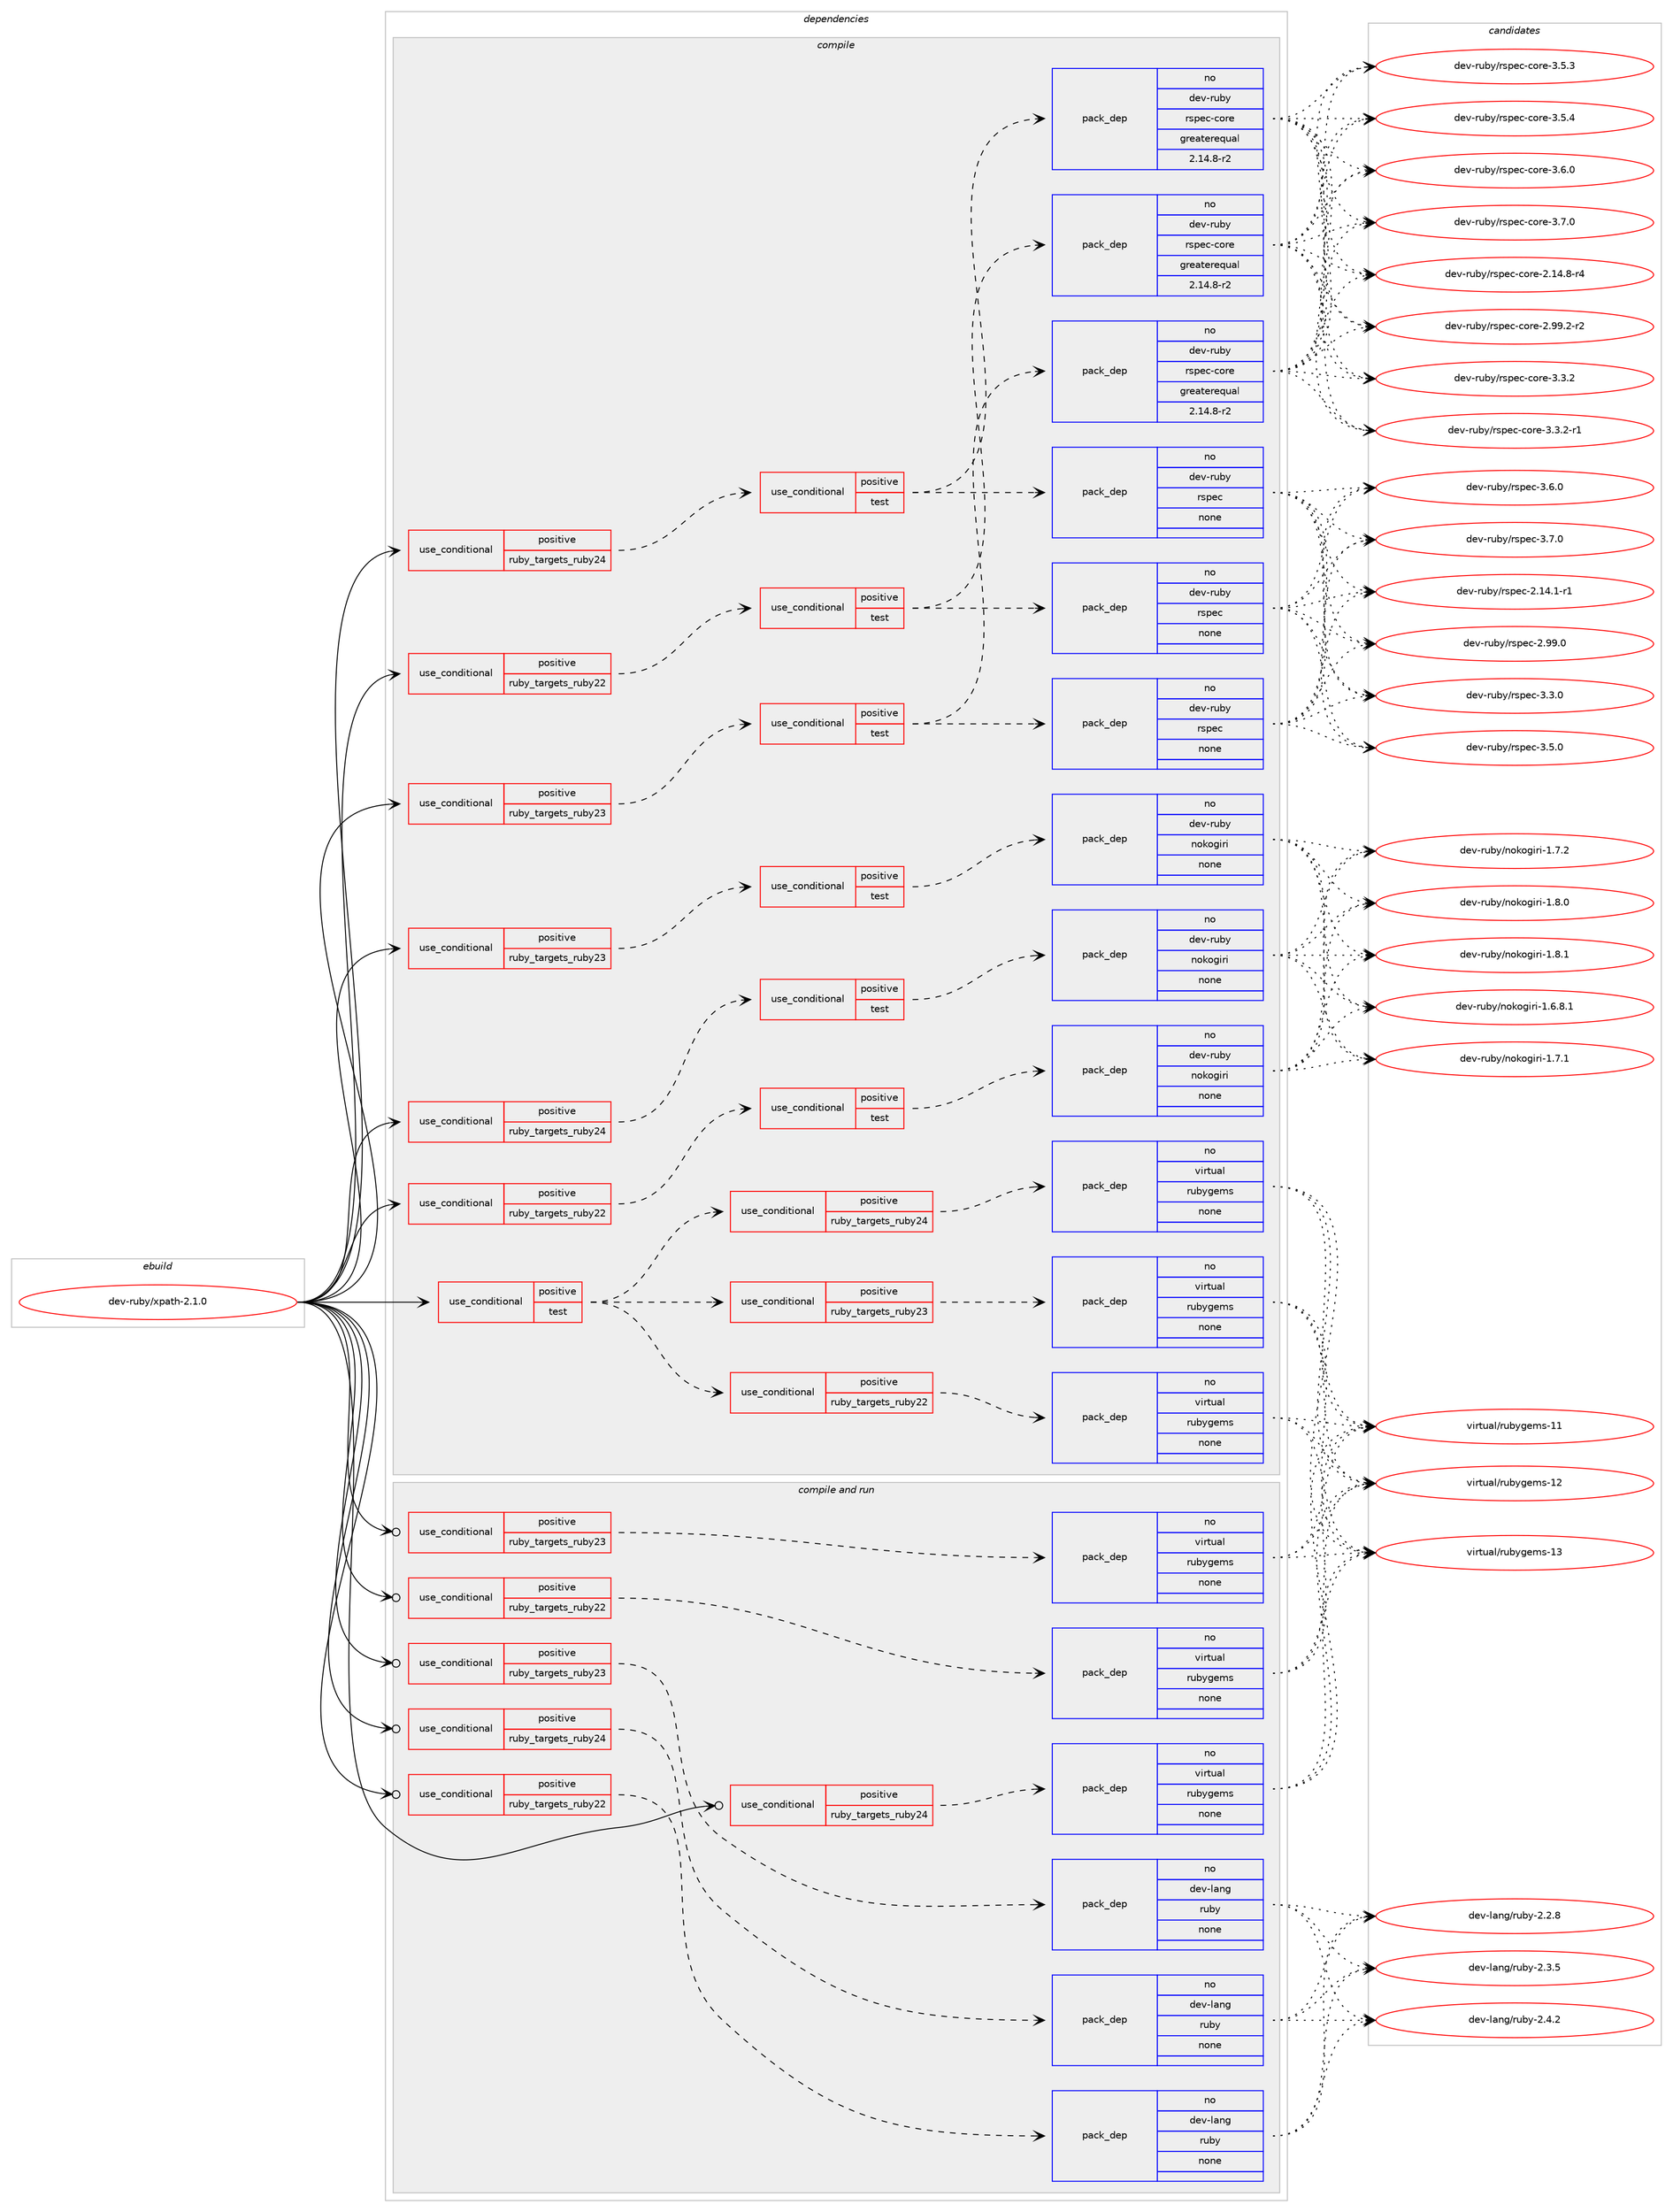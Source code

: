 digraph prolog {

# *************
# Graph options
# *************

newrank=true;
concentrate=true;
compound=true;
graph [rankdir=LR,fontname=Helvetica,fontsize=10,ranksep=1.5];#, ranksep=2.5, nodesep=0.2];
edge  [arrowhead=vee];
node  [fontname=Helvetica,fontsize=10];

# **********
# The ebuild
# **********

subgraph cluster_leftcol {
color=gray;
rank=same;
label=<<i>ebuild</i>>;
id [label="dev-ruby/xpath-2.1.0", color=red, width=4, href="../dev-ruby/xpath-2.1.0.svg"];
}

# ****************
# The dependencies
# ****************

subgraph cluster_midcol {
color=gray;
label=<<i>dependencies</i>>;
subgraph cluster_compile {
fillcolor="#eeeeee";
style=filled;
label=<<i>compile</i>>;
subgraph cond76811 {
dependency278324 [label=<<TABLE BORDER="0" CELLBORDER="1" CELLSPACING="0" CELLPADDING="4"><TR><TD ROWSPAN="3" CELLPADDING="10">use_conditional</TD></TR><TR><TD>positive</TD></TR><TR><TD>ruby_targets_ruby22</TD></TR></TABLE>>, shape=none, color=red];
subgraph cond76812 {
dependency278325 [label=<<TABLE BORDER="0" CELLBORDER="1" CELLSPACING="0" CELLPADDING="4"><TR><TD ROWSPAN="3" CELLPADDING="10">use_conditional</TD></TR><TR><TD>positive</TD></TR><TR><TD>test</TD></TR></TABLE>>, shape=none, color=red];
subgraph pack197397 {
dependency278326 [label=<<TABLE BORDER="0" CELLBORDER="1" CELLSPACING="0" CELLPADDING="4" WIDTH="220"><TR><TD ROWSPAN="6" CELLPADDING="30">pack_dep</TD></TR><TR><TD WIDTH="110">no</TD></TR><TR><TD>dev-ruby</TD></TR><TR><TD>nokogiri</TD></TR><TR><TD>none</TD></TR><TR><TD></TD></TR></TABLE>>, shape=none, color=blue];
}
dependency278325:e -> dependency278326:w [weight=20,style="dashed",arrowhead="vee"];
}
dependency278324:e -> dependency278325:w [weight=20,style="dashed",arrowhead="vee"];
}
id:e -> dependency278324:w [weight=20,style="solid",arrowhead="vee"];
subgraph cond76813 {
dependency278327 [label=<<TABLE BORDER="0" CELLBORDER="1" CELLSPACING="0" CELLPADDING="4"><TR><TD ROWSPAN="3" CELLPADDING="10">use_conditional</TD></TR><TR><TD>positive</TD></TR><TR><TD>ruby_targets_ruby22</TD></TR></TABLE>>, shape=none, color=red];
subgraph cond76814 {
dependency278328 [label=<<TABLE BORDER="0" CELLBORDER="1" CELLSPACING="0" CELLPADDING="4"><TR><TD ROWSPAN="3" CELLPADDING="10">use_conditional</TD></TR><TR><TD>positive</TD></TR><TR><TD>test</TD></TR></TABLE>>, shape=none, color=red];
subgraph pack197398 {
dependency278329 [label=<<TABLE BORDER="0" CELLBORDER="1" CELLSPACING="0" CELLPADDING="4" WIDTH="220"><TR><TD ROWSPAN="6" CELLPADDING="30">pack_dep</TD></TR><TR><TD WIDTH="110">no</TD></TR><TR><TD>dev-ruby</TD></TR><TR><TD>rspec</TD></TR><TR><TD>none</TD></TR><TR><TD></TD></TR></TABLE>>, shape=none, color=blue];
}
dependency278328:e -> dependency278329:w [weight=20,style="dashed",arrowhead="vee"];
subgraph pack197399 {
dependency278330 [label=<<TABLE BORDER="0" CELLBORDER="1" CELLSPACING="0" CELLPADDING="4" WIDTH="220"><TR><TD ROWSPAN="6" CELLPADDING="30">pack_dep</TD></TR><TR><TD WIDTH="110">no</TD></TR><TR><TD>dev-ruby</TD></TR><TR><TD>rspec-core</TD></TR><TR><TD>greaterequal</TD></TR><TR><TD>2.14.8-r2</TD></TR></TABLE>>, shape=none, color=blue];
}
dependency278328:e -> dependency278330:w [weight=20,style="dashed",arrowhead="vee"];
}
dependency278327:e -> dependency278328:w [weight=20,style="dashed",arrowhead="vee"];
}
id:e -> dependency278327:w [weight=20,style="solid",arrowhead="vee"];
subgraph cond76815 {
dependency278331 [label=<<TABLE BORDER="0" CELLBORDER="1" CELLSPACING="0" CELLPADDING="4"><TR><TD ROWSPAN="3" CELLPADDING="10">use_conditional</TD></TR><TR><TD>positive</TD></TR><TR><TD>ruby_targets_ruby23</TD></TR></TABLE>>, shape=none, color=red];
subgraph cond76816 {
dependency278332 [label=<<TABLE BORDER="0" CELLBORDER="1" CELLSPACING="0" CELLPADDING="4"><TR><TD ROWSPAN="3" CELLPADDING="10">use_conditional</TD></TR><TR><TD>positive</TD></TR><TR><TD>test</TD></TR></TABLE>>, shape=none, color=red];
subgraph pack197400 {
dependency278333 [label=<<TABLE BORDER="0" CELLBORDER="1" CELLSPACING="0" CELLPADDING="4" WIDTH="220"><TR><TD ROWSPAN="6" CELLPADDING="30">pack_dep</TD></TR><TR><TD WIDTH="110">no</TD></TR><TR><TD>dev-ruby</TD></TR><TR><TD>nokogiri</TD></TR><TR><TD>none</TD></TR><TR><TD></TD></TR></TABLE>>, shape=none, color=blue];
}
dependency278332:e -> dependency278333:w [weight=20,style="dashed",arrowhead="vee"];
}
dependency278331:e -> dependency278332:w [weight=20,style="dashed",arrowhead="vee"];
}
id:e -> dependency278331:w [weight=20,style="solid",arrowhead="vee"];
subgraph cond76817 {
dependency278334 [label=<<TABLE BORDER="0" CELLBORDER="1" CELLSPACING="0" CELLPADDING="4"><TR><TD ROWSPAN="3" CELLPADDING="10">use_conditional</TD></TR><TR><TD>positive</TD></TR><TR><TD>ruby_targets_ruby23</TD></TR></TABLE>>, shape=none, color=red];
subgraph cond76818 {
dependency278335 [label=<<TABLE BORDER="0" CELLBORDER="1" CELLSPACING="0" CELLPADDING="4"><TR><TD ROWSPAN="3" CELLPADDING="10">use_conditional</TD></TR><TR><TD>positive</TD></TR><TR><TD>test</TD></TR></TABLE>>, shape=none, color=red];
subgraph pack197401 {
dependency278336 [label=<<TABLE BORDER="0" CELLBORDER="1" CELLSPACING="0" CELLPADDING="4" WIDTH="220"><TR><TD ROWSPAN="6" CELLPADDING="30">pack_dep</TD></TR><TR><TD WIDTH="110">no</TD></TR><TR><TD>dev-ruby</TD></TR><TR><TD>rspec</TD></TR><TR><TD>none</TD></TR><TR><TD></TD></TR></TABLE>>, shape=none, color=blue];
}
dependency278335:e -> dependency278336:w [weight=20,style="dashed",arrowhead="vee"];
subgraph pack197402 {
dependency278337 [label=<<TABLE BORDER="0" CELLBORDER="1" CELLSPACING="0" CELLPADDING="4" WIDTH="220"><TR><TD ROWSPAN="6" CELLPADDING="30">pack_dep</TD></TR><TR><TD WIDTH="110">no</TD></TR><TR><TD>dev-ruby</TD></TR><TR><TD>rspec-core</TD></TR><TR><TD>greaterequal</TD></TR><TR><TD>2.14.8-r2</TD></TR></TABLE>>, shape=none, color=blue];
}
dependency278335:e -> dependency278337:w [weight=20,style="dashed",arrowhead="vee"];
}
dependency278334:e -> dependency278335:w [weight=20,style="dashed",arrowhead="vee"];
}
id:e -> dependency278334:w [weight=20,style="solid",arrowhead="vee"];
subgraph cond76819 {
dependency278338 [label=<<TABLE BORDER="0" CELLBORDER="1" CELLSPACING="0" CELLPADDING="4"><TR><TD ROWSPAN="3" CELLPADDING="10">use_conditional</TD></TR><TR><TD>positive</TD></TR><TR><TD>ruby_targets_ruby24</TD></TR></TABLE>>, shape=none, color=red];
subgraph cond76820 {
dependency278339 [label=<<TABLE BORDER="0" CELLBORDER="1" CELLSPACING="0" CELLPADDING="4"><TR><TD ROWSPAN="3" CELLPADDING="10">use_conditional</TD></TR><TR><TD>positive</TD></TR><TR><TD>test</TD></TR></TABLE>>, shape=none, color=red];
subgraph pack197403 {
dependency278340 [label=<<TABLE BORDER="0" CELLBORDER="1" CELLSPACING="0" CELLPADDING="4" WIDTH="220"><TR><TD ROWSPAN="6" CELLPADDING="30">pack_dep</TD></TR><TR><TD WIDTH="110">no</TD></TR><TR><TD>dev-ruby</TD></TR><TR><TD>nokogiri</TD></TR><TR><TD>none</TD></TR><TR><TD></TD></TR></TABLE>>, shape=none, color=blue];
}
dependency278339:e -> dependency278340:w [weight=20,style="dashed",arrowhead="vee"];
}
dependency278338:e -> dependency278339:w [weight=20,style="dashed",arrowhead="vee"];
}
id:e -> dependency278338:w [weight=20,style="solid",arrowhead="vee"];
subgraph cond76821 {
dependency278341 [label=<<TABLE BORDER="0" CELLBORDER="1" CELLSPACING="0" CELLPADDING="4"><TR><TD ROWSPAN="3" CELLPADDING="10">use_conditional</TD></TR><TR><TD>positive</TD></TR><TR><TD>ruby_targets_ruby24</TD></TR></TABLE>>, shape=none, color=red];
subgraph cond76822 {
dependency278342 [label=<<TABLE BORDER="0" CELLBORDER="1" CELLSPACING="0" CELLPADDING="4"><TR><TD ROWSPAN="3" CELLPADDING="10">use_conditional</TD></TR><TR><TD>positive</TD></TR><TR><TD>test</TD></TR></TABLE>>, shape=none, color=red];
subgraph pack197404 {
dependency278343 [label=<<TABLE BORDER="0" CELLBORDER="1" CELLSPACING="0" CELLPADDING="4" WIDTH="220"><TR><TD ROWSPAN="6" CELLPADDING="30">pack_dep</TD></TR><TR><TD WIDTH="110">no</TD></TR><TR><TD>dev-ruby</TD></TR><TR><TD>rspec</TD></TR><TR><TD>none</TD></TR><TR><TD></TD></TR></TABLE>>, shape=none, color=blue];
}
dependency278342:e -> dependency278343:w [weight=20,style="dashed",arrowhead="vee"];
subgraph pack197405 {
dependency278344 [label=<<TABLE BORDER="0" CELLBORDER="1" CELLSPACING="0" CELLPADDING="4" WIDTH="220"><TR><TD ROWSPAN="6" CELLPADDING="30">pack_dep</TD></TR><TR><TD WIDTH="110">no</TD></TR><TR><TD>dev-ruby</TD></TR><TR><TD>rspec-core</TD></TR><TR><TD>greaterequal</TD></TR><TR><TD>2.14.8-r2</TD></TR></TABLE>>, shape=none, color=blue];
}
dependency278342:e -> dependency278344:w [weight=20,style="dashed",arrowhead="vee"];
}
dependency278341:e -> dependency278342:w [weight=20,style="dashed",arrowhead="vee"];
}
id:e -> dependency278341:w [weight=20,style="solid",arrowhead="vee"];
subgraph cond76823 {
dependency278345 [label=<<TABLE BORDER="0" CELLBORDER="1" CELLSPACING="0" CELLPADDING="4"><TR><TD ROWSPAN="3" CELLPADDING="10">use_conditional</TD></TR><TR><TD>positive</TD></TR><TR><TD>test</TD></TR></TABLE>>, shape=none, color=red];
subgraph cond76824 {
dependency278346 [label=<<TABLE BORDER="0" CELLBORDER="1" CELLSPACING="0" CELLPADDING="4"><TR><TD ROWSPAN="3" CELLPADDING="10">use_conditional</TD></TR><TR><TD>positive</TD></TR><TR><TD>ruby_targets_ruby22</TD></TR></TABLE>>, shape=none, color=red];
subgraph pack197406 {
dependency278347 [label=<<TABLE BORDER="0" CELLBORDER="1" CELLSPACING="0" CELLPADDING="4" WIDTH="220"><TR><TD ROWSPAN="6" CELLPADDING="30">pack_dep</TD></TR><TR><TD WIDTH="110">no</TD></TR><TR><TD>virtual</TD></TR><TR><TD>rubygems</TD></TR><TR><TD>none</TD></TR><TR><TD></TD></TR></TABLE>>, shape=none, color=blue];
}
dependency278346:e -> dependency278347:w [weight=20,style="dashed",arrowhead="vee"];
}
dependency278345:e -> dependency278346:w [weight=20,style="dashed",arrowhead="vee"];
subgraph cond76825 {
dependency278348 [label=<<TABLE BORDER="0" CELLBORDER="1" CELLSPACING="0" CELLPADDING="4"><TR><TD ROWSPAN="3" CELLPADDING="10">use_conditional</TD></TR><TR><TD>positive</TD></TR><TR><TD>ruby_targets_ruby23</TD></TR></TABLE>>, shape=none, color=red];
subgraph pack197407 {
dependency278349 [label=<<TABLE BORDER="0" CELLBORDER="1" CELLSPACING="0" CELLPADDING="4" WIDTH="220"><TR><TD ROWSPAN="6" CELLPADDING="30">pack_dep</TD></TR><TR><TD WIDTH="110">no</TD></TR><TR><TD>virtual</TD></TR><TR><TD>rubygems</TD></TR><TR><TD>none</TD></TR><TR><TD></TD></TR></TABLE>>, shape=none, color=blue];
}
dependency278348:e -> dependency278349:w [weight=20,style="dashed",arrowhead="vee"];
}
dependency278345:e -> dependency278348:w [weight=20,style="dashed",arrowhead="vee"];
subgraph cond76826 {
dependency278350 [label=<<TABLE BORDER="0" CELLBORDER="1" CELLSPACING="0" CELLPADDING="4"><TR><TD ROWSPAN="3" CELLPADDING="10">use_conditional</TD></TR><TR><TD>positive</TD></TR><TR><TD>ruby_targets_ruby24</TD></TR></TABLE>>, shape=none, color=red];
subgraph pack197408 {
dependency278351 [label=<<TABLE BORDER="0" CELLBORDER="1" CELLSPACING="0" CELLPADDING="4" WIDTH="220"><TR><TD ROWSPAN="6" CELLPADDING="30">pack_dep</TD></TR><TR><TD WIDTH="110">no</TD></TR><TR><TD>virtual</TD></TR><TR><TD>rubygems</TD></TR><TR><TD>none</TD></TR><TR><TD></TD></TR></TABLE>>, shape=none, color=blue];
}
dependency278350:e -> dependency278351:w [weight=20,style="dashed",arrowhead="vee"];
}
dependency278345:e -> dependency278350:w [weight=20,style="dashed",arrowhead="vee"];
}
id:e -> dependency278345:w [weight=20,style="solid",arrowhead="vee"];
}
subgraph cluster_compileandrun {
fillcolor="#eeeeee";
style=filled;
label=<<i>compile and run</i>>;
subgraph cond76827 {
dependency278352 [label=<<TABLE BORDER="0" CELLBORDER="1" CELLSPACING="0" CELLPADDING="4"><TR><TD ROWSPAN="3" CELLPADDING="10">use_conditional</TD></TR><TR><TD>positive</TD></TR><TR><TD>ruby_targets_ruby22</TD></TR></TABLE>>, shape=none, color=red];
subgraph pack197409 {
dependency278353 [label=<<TABLE BORDER="0" CELLBORDER="1" CELLSPACING="0" CELLPADDING="4" WIDTH="220"><TR><TD ROWSPAN="6" CELLPADDING="30">pack_dep</TD></TR><TR><TD WIDTH="110">no</TD></TR><TR><TD>dev-lang</TD></TR><TR><TD>ruby</TD></TR><TR><TD>none</TD></TR><TR><TD></TD></TR></TABLE>>, shape=none, color=blue];
}
dependency278352:e -> dependency278353:w [weight=20,style="dashed",arrowhead="vee"];
}
id:e -> dependency278352:w [weight=20,style="solid",arrowhead="odotvee"];
subgraph cond76828 {
dependency278354 [label=<<TABLE BORDER="0" CELLBORDER="1" CELLSPACING="0" CELLPADDING="4"><TR><TD ROWSPAN="3" CELLPADDING="10">use_conditional</TD></TR><TR><TD>positive</TD></TR><TR><TD>ruby_targets_ruby22</TD></TR></TABLE>>, shape=none, color=red];
subgraph pack197410 {
dependency278355 [label=<<TABLE BORDER="0" CELLBORDER="1" CELLSPACING="0" CELLPADDING="4" WIDTH="220"><TR><TD ROWSPAN="6" CELLPADDING="30">pack_dep</TD></TR><TR><TD WIDTH="110">no</TD></TR><TR><TD>virtual</TD></TR><TR><TD>rubygems</TD></TR><TR><TD>none</TD></TR><TR><TD></TD></TR></TABLE>>, shape=none, color=blue];
}
dependency278354:e -> dependency278355:w [weight=20,style="dashed",arrowhead="vee"];
}
id:e -> dependency278354:w [weight=20,style="solid",arrowhead="odotvee"];
subgraph cond76829 {
dependency278356 [label=<<TABLE BORDER="0" CELLBORDER="1" CELLSPACING="0" CELLPADDING="4"><TR><TD ROWSPAN="3" CELLPADDING="10">use_conditional</TD></TR><TR><TD>positive</TD></TR><TR><TD>ruby_targets_ruby23</TD></TR></TABLE>>, shape=none, color=red];
subgraph pack197411 {
dependency278357 [label=<<TABLE BORDER="0" CELLBORDER="1" CELLSPACING="0" CELLPADDING="4" WIDTH="220"><TR><TD ROWSPAN="6" CELLPADDING="30">pack_dep</TD></TR><TR><TD WIDTH="110">no</TD></TR><TR><TD>dev-lang</TD></TR><TR><TD>ruby</TD></TR><TR><TD>none</TD></TR><TR><TD></TD></TR></TABLE>>, shape=none, color=blue];
}
dependency278356:e -> dependency278357:w [weight=20,style="dashed",arrowhead="vee"];
}
id:e -> dependency278356:w [weight=20,style="solid",arrowhead="odotvee"];
subgraph cond76830 {
dependency278358 [label=<<TABLE BORDER="0" CELLBORDER="1" CELLSPACING="0" CELLPADDING="4"><TR><TD ROWSPAN="3" CELLPADDING="10">use_conditional</TD></TR><TR><TD>positive</TD></TR><TR><TD>ruby_targets_ruby23</TD></TR></TABLE>>, shape=none, color=red];
subgraph pack197412 {
dependency278359 [label=<<TABLE BORDER="0" CELLBORDER="1" CELLSPACING="0" CELLPADDING="4" WIDTH="220"><TR><TD ROWSPAN="6" CELLPADDING="30">pack_dep</TD></TR><TR><TD WIDTH="110">no</TD></TR><TR><TD>virtual</TD></TR><TR><TD>rubygems</TD></TR><TR><TD>none</TD></TR><TR><TD></TD></TR></TABLE>>, shape=none, color=blue];
}
dependency278358:e -> dependency278359:w [weight=20,style="dashed",arrowhead="vee"];
}
id:e -> dependency278358:w [weight=20,style="solid",arrowhead="odotvee"];
subgraph cond76831 {
dependency278360 [label=<<TABLE BORDER="0" CELLBORDER="1" CELLSPACING="0" CELLPADDING="4"><TR><TD ROWSPAN="3" CELLPADDING="10">use_conditional</TD></TR><TR><TD>positive</TD></TR><TR><TD>ruby_targets_ruby24</TD></TR></TABLE>>, shape=none, color=red];
subgraph pack197413 {
dependency278361 [label=<<TABLE BORDER="0" CELLBORDER="1" CELLSPACING="0" CELLPADDING="4" WIDTH="220"><TR><TD ROWSPAN="6" CELLPADDING="30">pack_dep</TD></TR><TR><TD WIDTH="110">no</TD></TR><TR><TD>dev-lang</TD></TR><TR><TD>ruby</TD></TR><TR><TD>none</TD></TR><TR><TD></TD></TR></TABLE>>, shape=none, color=blue];
}
dependency278360:e -> dependency278361:w [weight=20,style="dashed",arrowhead="vee"];
}
id:e -> dependency278360:w [weight=20,style="solid",arrowhead="odotvee"];
subgraph cond76832 {
dependency278362 [label=<<TABLE BORDER="0" CELLBORDER="1" CELLSPACING="0" CELLPADDING="4"><TR><TD ROWSPAN="3" CELLPADDING="10">use_conditional</TD></TR><TR><TD>positive</TD></TR><TR><TD>ruby_targets_ruby24</TD></TR></TABLE>>, shape=none, color=red];
subgraph pack197414 {
dependency278363 [label=<<TABLE BORDER="0" CELLBORDER="1" CELLSPACING="0" CELLPADDING="4" WIDTH="220"><TR><TD ROWSPAN="6" CELLPADDING="30">pack_dep</TD></TR><TR><TD WIDTH="110">no</TD></TR><TR><TD>virtual</TD></TR><TR><TD>rubygems</TD></TR><TR><TD>none</TD></TR><TR><TD></TD></TR></TABLE>>, shape=none, color=blue];
}
dependency278362:e -> dependency278363:w [weight=20,style="dashed",arrowhead="vee"];
}
id:e -> dependency278362:w [weight=20,style="solid",arrowhead="odotvee"];
}
subgraph cluster_run {
fillcolor="#eeeeee";
style=filled;
label=<<i>run</i>>;
}
}

# **************
# The candidates
# **************

subgraph cluster_choices {
rank=same;
color=gray;
label=<<i>candidates</i>>;

subgraph choice197397 {
color=black;
nodesep=1;
choice1001011184511411798121471101111071111031051141054549465446564649 [label="dev-ruby/nokogiri-1.6.8.1", color=red, width=4,href="../dev-ruby/nokogiri-1.6.8.1.svg"];
choice100101118451141179812147110111107111103105114105454946554649 [label="dev-ruby/nokogiri-1.7.1", color=red, width=4,href="../dev-ruby/nokogiri-1.7.1.svg"];
choice100101118451141179812147110111107111103105114105454946554650 [label="dev-ruby/nokogiri-1.7.2", color=red, width=4,href="../dev-ruby/nokogiri-1.7.2.svg"];
choice100101118451141179812147110111107111103105114105454946564648 [label="dev-ruby/nokogiri-1.8.0", color=red, width=4,href="../dev-ruby/nokogiri-1.8.0.svg"];
choice100101118451141179812147110111107111103105114105454946564649 [label="dev-ruby/nokogiri-1.8.1", color=red, width=4,href="../dev-ruby/nokogiri-1.8.1.svg"];
dependency278326:e -> choice1001011184511411798121471101111071111031051141054549465446564649:w [style=dotted,weight="100"];
dependency278326:e -> choice100101118451141179812147110111107111103105114105454946554649:w [style=dotted,weight="100"];
dependency278326:e -> choice100101118451141179812147110111107111103105114105454946554650:w [style=dotted,weight="100"];
dependency278326:e -> choice100101118451141179812147110111107111103105114105454946564648:w [style=dotted,weight="100"];
dependency278326:e -> choice100101118451141179812147110111107111103105114105454946564649:w [style=dotted,weight="100"];
}
subgraph choice197398 {
color=black;
nodesep=1;
choice10010111845114117981214711411511210199455046495246494511449 [label="dev-ruby/rspec-2.14.1-r1", color=red, width=4,href="../dev-ruby/rspec-2.14.1-r1.svg"];
choice1001011184511411798121471141151121019945504657574648 [label="dev-ruby/rspec-2.99.0", color=red, width=4,href="../dev-ruby/rspec-2.99.0.svg"];
choice10010111845114117981214711411511210199455146514648 [label="dev-ruby/rspec-3.3.0", color=red, width=4,href="../dev-ruby/rspec-3.3.0.svg"];
choice10010111845114117981214711411511210199455146534648 [label="dev-ruby/rspec-3.5.0", color=red, width=4,href="../dev-ruby/rspec-3.5.0.svg"];
choice10010111845114117981214711411511210199455146544648 [label="dev-ruby/rspec-3.6.0", color=red, width=4,href="../dev-ruby/rspec-3.6.0.svg"];
choice10010111845114117981214711411511210199455146554648 [label="dev-ruby/rspec-3.7.0", color=red, width=4,href="../dev-ruby/rspec-3.7.0.svg"];
dependency278329:e -> choice10010111845114117981214711411511210199455046495246494511449:w [style=dotted,weight="100"];
dependency278329:e -> choice1001011184511411798121471141151121019945504657574648:w [style=dotted,weight="100"];
dependency278329:e -> choice10010111845114117981214711411511210199455146514648:w [style=dotted,weight="100"];
dependency278329:e -> choice10010111845114117981214711411511210199455146534648:w [style=dotted,weight="100"];
dependency278329:e -> choice10010111845114117981214711411511210199455146544648:w [style=dotted,weight="100"];
dependency278329:e -> choice10010111845114117981214711411511210199455146554648:w [style=dotted,weight="100"];
}
subgraph choice197399 {
color=black;
nodesep=1;
choice100101118451141179812147114115112101994599111114101455046495246564511452 [label="dev-ruby/rspec-core-2.14.8-r4", color=red, width=4,href="../dev-ruby/rspec-core-2.14.8-r4.svg"];
choice100101118451141179812147114115112101994599111114101455046575746504511450 [label="dev-ruby/rspec-core-2.99.2-r2", color=red, width=4,href="../dev-ruby/rspec-core-2.99.2-r2.svg"];
choice100101118451141179812147114115112101994599111114101455146514650 [label="dev-ruby/rspec-core-3.3.2", color=red, width=4,href="../dev-ruby/rspec-core-3.3.2.svg"];
choice1001011184511411798121471141151121019945991111141014551465146504511449 [label="dev-ruby/rspec-core-3.3.2-r1", color=red, width=4,href="../dev-ruby/rspec-core-3.3.2-r1.svg"];
choice100101118451141179812147114115112101994599111114101455146534651 [label="dev-ruby/rspec-core-3.5.3", color=red, width=4,href="../dev-ruby/rspec-core-3.5.3.svg"];
choice100101118451141179812147114115112101994599111114101455146534652 [label="dev-ruby/rspec-core-3.5.4", color=red, width=4,href="../dev-ruby/rspec-core-3.5.4.svg"];
choice100101118451141179812147114115112101994599111114101455146544648 [label="dev-ruby/rspec-core-3.6.0", color=red, width=4,href="../dev-ruby/rspec-core-3.6.0.svg"];
choice100101118451141179812147114115112101994599111114101455146554648 [label="dev-ruby/rspec-core-3.7.0", color=red, width=4,href="../dev-ruby/rspec-core-3.7.0.svg"];
dependency278330:e -> choice100101118451141179812147114115112101994599111114101455046495246564511452:w [style=dotted,weight="100"];
dependency278330:e -> choice100101118451141179812147114115112101994599111114101455046575746504511450:w [style=dotted,weight="100"];
dependency278330:e -> choice100101118451141179812147114115112101994599111114101455146514650:w [style=dotted,weight="100"];
dependency278330:e -> choice1001011184511411798121471141151121019945991111141014551465146504511449:w [style=dotted,weight="100"];
dependency278330:e -> choice100101118451141179812147114115112101994599111114101455146534651:w [style=dotted,weight="100"];
dependency278330:e -> choice100101118451141179812147114115112101994599111114101455146534652:w [style=dotted,weight="100"];
dependency278330:e -> choice100101118451141179812147114115112101994599111114101455146544648:w [style=dotted,weight="100"];
dependency278330:e -> choice100101118451141179812147114115112101994599111114101455146554648:w [style=dotted,weight="100"];
}
subgraph choice197400 {
color=black;
nodesep=1;
choice1001011184511411798121471101111071111031051141054549465446564649 [label="dev-ruby/nokogiri-1.6.8.1", color=red, width=4,href="../dev-ruby/nokogiri-1.6.8.1.svg"];
choice100101118451141179812147110111107111103105114105454946554649 [label="dev-ruby/nokogiri-1.7.1", color=red, width=4,href="../dev-ruby/nokogiri-1.7.1.svg"];
choice100101118451141179812147110111107111103105114105454946554650 [label="dev-ruby/nokogiri-1.7.2", color=red, width=4,href="../dev-ruby/nokogiri-1.7.2.svg"];
choice100101118451141179812147110111107111103105114105454946564648 [label="dev-ruby/nokogiri-1.8.0", color=red, width=4,href="../dev-ruby/nokogiri-1.8.0.svg"];
choice100101118451141179812147110111107111103105114105454946564649 [label="dev-ruby/nokogiri-1.8.1", color=red, width=4,href="../dev-ruby/nokogiri-1.8.1.svg"];
dependency278333:e -> choice1001011184511411798121471101111071111031051141054549465446564649:w [style=dotted,weight="100"];
dependency278333:e -> choice100101118451141179812147110111107111103105114105454946554649:w [style=dotted,weight="100"];
dependency278333:e -> choice100101118451141179812147110111107111103105114105454946554650:w [style=dotted,weight="100"];
dependency278333:e -> choice100101118451141179812147110111107111103105114105454946564648:w [style=dotted,weight="100"];
dependency278333:e -> choice100101118451141179812147110111107111103105114105454946564649:w [style=dotted,weight="100"];
}
subgraph choice197401 {
color=black;
nodesep=1;
choice10010111845114117981214711411511210199455046495246494511449 [label="dev-ruby/rspec-2.14.1-r1", color=red, width=4,href="../dev-ruby/rspec-2.14.1-r1.svg"];
choice1001011184511411798121471141151121019945504657574648 [label="dev-ruby/rspec-2.99.0", color=red, width=4,href="../dev-ruby/rspec-2.99.0.svg"];
choice10010111845114117981214711411511210199455146514648 [label="dev-ruby/rspec-3.3.0", color=red, width=4,href="../dev-ruby/rspec-3.3.0.svg"];
choice10010111845114117981214711411511210199455146534648 [label="dev-ruby/rspec-3.5.0", color=red, width=4,href="../dev-ruby/rspec-3.5.0.svg"];
choice10010111845114117981214711411511210199455146544648 [label="dev-ruby/rspec-3.6.0", color=red, width=4,href="../dev-ruby/rspec-3.6.0.svg"];
choice10010111845114117981214711411511210199455146554648 [label="dev-ruby/rspec-3.7.0", color=red, width=4,href="../dev-ruby/rspec-3.7.0.svg"];
dependency278336:e -> choice10010111845114117981214711411511210199455046495246494511449:w [style=dotted,weight="100"];
dependency278336:e -> choice1001011184511411798121471141151121019945504657574648:w [style=dotted,weight="100"];
dependency278336:e -> choice10010111845114117981214711411511210199455146514648:w [style=dotted,weight="100"];
dependency278336:e -> choice10010111845114117981214711411511210199455146534648:w [style=dotted,weight="100"];
dependency278336:e -> choice10010111845114117981214711411511210199455146544648:w [style=dotted,weight="100"];
dependency278336:e -> choice10010111845114117981214711411511210199455146554648:w [style=dotted,weight="100"];
}
subgraph choice197402 {
color=black;
nodesep=1;
choice100101118451141179812147114115112101994599111114101455046495246564511452 [label="dev-ruby/rspec-core-2.14.8-r4", color=red, width=4,href="../dev-ruby/rspec-core-2.14.8-r4.svg"];
choice100101118451141179812147114115112101994599111114101455046575746504511450 [label="dev-ruby/rspec-core-2.99.2-r2", color=red, width=4,href="../dev-ruby/rspec-core-2.99.2-r2.svg"];
choice100101118451141179812147114115112101994599111114101455146514650 [label="dev-ruby/rspec-core-3.3.2", color=red, width=4,href="../dev-ruby/rspec-core-3.3.2.svg"];
choice1001011184511411798121471141151121019945991111141014551465146504511449 [label="dev-ruby/rspec-core-3.3.2-r1", color=red, width=4,href="../dev-ruby/rspec-core-3.3.2-r1.svg"];
choice100101118451141179812147114115112101994599111114101455146534651 [label="dev-ruby/rspec-core-3.5.3", color=red, width=4,href="../dev-ruby/rspec-core-3.5.3.svg"];
choice100101118451141179812147114115112101994599111114101455146534652 [label="dev-ruby/rspec-core-3.5.4", color=red, width=4,href="../dev-ruby/rspec-core-3.5.4.svg"];
choice100101118451141179812147114115112101994599111114101455146544648 [label="dev-ruby/rspec-core-3.6.0", color=red, width=4,href="../dev-ruby/rspec-core-3.6.0.svg"];
choice100101118451141179812147114115112101994599111114101455146554648 [label="dev-ruby/rspec-core-3.7.0", color=red, width=4,href="../dev-ruby/rspec-core-3.7.0.svg"];
dependency278337:e -> choice100101118451141179812147114115112101994599111114101455046495246564511452:w [style=dotted,weight="100"];
dependency278337:e -> choice100101118451141179812147114115112101994599111114101455046575746504511450:w [style=dotted,weight="100"];
dependency278337:e -> choice100101118451141179812147114115112101994599111114101455146514650:w [style=dotted,weight="100"];
dependency278337:e -> choice1001011184511411798121471141151121019945991111141014551465146504511449:w [style=dotted,weight="100"];
dependency278337:e -> choice100101118451141179812147114115112101994599111114101455146534651:w [style=dotted,weight="100"];
dependency278337:e -> choice100101118451141179812147114115112101994599111114101455146534652:w [style=dotted,weight="100"];
dependency278337:e -> choice100101118451141179812147114115112101994599111114101455146544648:w [style=dotted,weight="100"];
dependency278337:e -> choice100101118451141179812147114115112101994599111114101455146554648:w [style=dotted,weight="100"];
}
subgraph choice197403 {
color=black;
nodesep=1;
choice1001011184511411798121471101111071111031051141054549465446564649 [label="dev-ruby/nokogiri-1.6.8.1", color=red, width=4,href="../dev-ruby/nokogiri-1.6.8.1.svg"];
choice100101118451141179812147110111107111103105114105454946554649 [label="dev-ruby/nokogiri-1.7.1", color=red, width=4,href="../dev-ruby/nokogiri-1.7.1.svg"];
choice100101118451141179812147110111107111103105114105454946554650 [label="dev-ruby/nokogiri-1.7.2", color=red, width=4,href="../dev-ruby/nokogiri-1.7.2.svg"];
choice100101118451141179812147110111107111103105114105454946564648 [label="dev-ruby/nokogiri-1.8.0", color=red, width=4,href="../dev-ruby/nokogiri-1.8.0.svg"];
choice100101118451141179812147110111107111103105114105454946564649 [label="dev-ruby/nokogiri-1.8.1", color=red, width=4,href="../dev-ruby/nokogiri-1.8.1.svg"];
dependency278340:e -> choice1001011184511411798121471101111071111031051141054549465446564649:w [style=dotted,weight="100"];
dependency278340:e -> choice100101118451141179812147110111107111103105114105454946554649:w [style=dotted,weight="100"];
dependency278340:e -> choice100101118451141179812147110111107111103105114105454946554650:w [style=dotted,weight="100"];
dependency278340:e -> choice100101118451141179812147110111107111103105114105454946564648:w [style=dotted,weight="100"];
dependency278340:e -> choice100101118451141179812147110111107111103105114105454946564649:w [style=dotted,weight="100"];
}
subgraph choice197404 {
color=black;
nodesep=1;
choice10010111845114117981214711411511210199455046495246494511449 [label="dev-ruby/rspec-2.14.1-r1", color=red, width=4,href="../dev-ruby/rspec-2.14.1-r1.svg"];
choice1001011184511411798121471141151121019945504657574648 [label="dev-ruby/rspec-2.99.0", color=red, width=4,href="../dev-ruby/rspec-2.99.0.svg"];
choice10010111845114117981214711411511210199455146514648 [label="dev-ruby/rspec-3.3.0", color=red, width=4,href="../dev-ruby/rspec-3.3.0.svg"];
choice10010111845114117981214711411511210199455146534648 [label="dev-ruby/rspec-3.5.0", color=red, width=4,href="../dev-ruby/rspec-3.5.0.svg"];
choice10010111845114117981214711411511210199455146544648 [label="dev-ruby/rspec-3.6.0", color=red, width=4,href="../dev-ruby/rspec-3.6.0.svg"];
choice10010111845114117981214711411511210199455146554648 [label="dev-ruby/rspec-3.7.0", color=red, width=4,href="../dev-ruby/rspec-3.7.0.svg"];
dependency278343:e -> choice10010111845114117981214711411511210199455046495246494511449:w [style=dotted,weight="100"];
dependency278343:e -> choice1001011184511411798121471141151121019945504657574648:w [style=dotted,weight="100"];
dependency278343:e -> choice10010111845114117981214711411511210199455146514648:w [style=dotted,weight="100"];
dependency278343:e -> choice10010111845114117981214711411511210199455146534648:w [style=dotted,weight="100"];
dependency278343:e -> choice10010111845114117981214711411511210199455146544648:w [style=dotted,weight="100"];
dependency278343:e -> choice10010111845114117981214711411511210199455146554648:w [style=dotted,weight="100"];
}
subgraph choice197405 {
color=black;
nodesep=1;
choice100101118451141179812147114115112101994599111114101455046495246564511452 [label="dev-ruby/rspec-core-2.14.8-r4", color=red, width=4,href="../dev-ruby/rspec-core-2.14.8-r4.svg"];
choice100101118451141179812147114115112101994599111114101455046575746504511450 [label="dev-ruby/rspec-core-2.99.2-r2", color=red, width=4,href="../dev-ruby/rspec-core-2.99.2-r2.svg"];
choice100101118451141179812147114115112101994599111114101455146514650 [label="dev-ruby/rspec-core-3.3.2", color=red, width=4,href="../dev-ruby/rspec-core-3.3.2.svg"];
choice1001011184511411798121471141151121019945991111141014551465146504511449 [label="dev-ruby/rspec-core-3.3.2-r1", color=red, width=4,href="../dev-ruby/rspec-core-3.3.2-r1.svg"];
choice100101118451141179812147114115112101994599111114101455146534651 [label="dev-ruby/rspec-core-3.5.3", color=red, width=4,href="../dev-ruby/rspec-core-3.5.3.svg"];
choice100101118451141179812147114115112101994599111114101455146534652 [label="dev-ruby/rspec-core-3.5.4", color=red, width=4,href="../dev-ruby/rspec-core-3.5.4.svg"];
choice100101118451141179812147114115112101994599111114101455146544648 [label="dev-ruby/rspec-core-3.6.0", color=red, width=4,href="../dev-ruby/rspec-core-3.6.0.svg"];
choice100101118451141179812147114115112101994599111114101455146554648 [label="dev-ruby/rspec-core-3.7.0", color=red, width=4,href="../dev-ruby/rspec-core-3.7.0.svg"];
dependency278344:e -> choice100101118451141179812147114115112101994599111114101455046495246564511452:w [style=dotted,weight="100"];
dependency278344:e -> choice100101118451141179812147114115112101994599111114101455046575746504511450:w [style=dotted,weight="100"];
dependency278344:e -> choice100101118451141179812147114115112101994599111114101455146514650:w [style=dotted,weight="100"];
dependency278344:e -> choice1001011184511411798121471141151121019945991111141014551465146504511449:w [style=dotted,weight="100"];
dependency278344:e -> choice100101118451141179812147114115112101994599111114101455146534651:w [style=dotted,weight="100"];
dependency278344:e -> choice100101118451141179812147114115112101994599111114101455146534652:w [style=dotted,weight="100"];
dependency278344:e -> choice100101118451141179812147114115112101994599111114101455146544648:w [style=dotted,weight="100"];
dependency278344:e -> choice100101118451141179812147114115112101994599111114101455146554648:w [style=dotted,weight="100"];
}
subgraph choice197406 {
color=black;
nodesep=1;
choice118105114116117971084711411798121103101109115454949 [label="virtual/rubygems-11", color=red, width=4,href="../virtual/rubygems-11.svg"];
choice118105114116117971084711411798121103101109115454950 [label="virtual/rubygems-12", color=red, width=4,href="../virtual/rubygems-12.svg"];
choice118105114116117971084711411798121103101109115454951 [label="virtual/rubygems-13", color=red, width=4,href="../virtual/rubygems-13.svg"];
dependency278347:e -> choice118105114116117971084711411798121103101109115454949:w [style=dotted,weight="100"];
dependency278347:e -> choice118105114116117971084711411798121103101109115454950:w [style=dotted,weight="100"];
dependency278347:e -> choice118105114116117971084711411798121103101109115454951:w [style=dotted,weight="100"];
}
subgraph choice197407 {
color=black;
nodesep=1;
choice118105114116117971084711411798121103101109115454949 [label="virtual/rubygems-11", color=red, width=4,href="../virtual/rubygems-11.svg"];
choice118105114116117971084711411798121103101109115454950 [label="virtual/rubygems-12", color=red, width=4,href="../virtual/rubygems-12.svg"];
choice118105114116117971084711411798121103101109115454951 [label="virtual/rubygems-13", color=red, width=4,href="../virtual/rubygems-13.svg"];
dependency278349:e -> choice118105114116117971084711411798121103101109115454949:w [style=dotted,weight="100"];
dependency278349:e -> choice118105114116117971084711411798121103101109115454950:w [style=dotted,weight="100"];
dependency278349:e -> choice118105114116117971084711411798121103101109115454951:w [style=dotted,weight="100"];
}
subgraph choice197408 {
color=black;
nodesep=1;
choice118105114116117971084711411798121103101109115454949 [label="virtual/rubygems-11", color=red, width=4,href="../virtual/rubygems-11.svg"];
choice118105114116117971084711411798121103101109115454950 [label="virtual/rubygems-12", color=red, width=4,href="../virtual/rubygems-12.svg"];
choice118105114116117971084711411798121103101109115454951 [label="virtual/rubygems-13", color=red, width=4,href="../virtual/rubygems-13.svg"];
dependency278351:e -> choice118105114116117971084711411798121103101109115454949:w [style=dotted,weight="100"];
dependency278351:e -> choice118105114116117971084711411798121103101109115454950:w [style=dotted,weight="100"];
dependency278351:e -> choice118105114116117971084711411798121103101109115454951:w [style=dotted,weight="100"];
}
subgraph choice197409 {
color=black;
nodesep=1;
choice10010111845108971101034711411798121455046504656 [label="dev-lang/ruby-2.2.8", color=red, width=4,href="../dev-lang/ruby-2.2.8.svg"];
choice10010111845108971101034711411798121455046514653 [label="dev-lang/ruby-2.3.5", color=red, width=4,href="../dev-lang/ruby-2.3.5.svg"];
choice10010111845108971101034711411798121455046524650 [label="dev-lang/ruby-2.4.2", color=red, width=4,href="../dev-lang/ruby-2.4.2.svg"];
dependency278353:e -> choice10010111845108971101034711411798121455046504656:w [style=dotted,weight="100"];
dependency278353:e -> choice10010111845108971101034711411798121455046514653:w [style=dotted,weight="100"];
dependency278353:e -> choice10010111845108971101034711411798121455046524650:w [style=dotted,weight="100"];
}
subgraph choice197410 {
color=black;
nodesep=1;
choice118105114116117971084711411798121103101109115454949 [label="virtual/rubygems-11", color=red, width=4,href="../virtual/rubygems-11.svg"];
choice118105114116117971084711411798121103101109115454950 [label="virtual/rubygems-12", color=red, width=4,href="../virtual/rubygems-12.svg"];
choice118105114116117971084711411798121103101109115454951 [label="virtual/rubygems-13", color=red, width=4,href="../virtual/rubygems-13.svg"];
dependency278355:e -> choice118105114116117971084711411798121103101109115454949:w [style=dotted,weight="100"];
dependency278355:e -> choice118105114116117971084711411798121103101109115454950:w [style=dotted,weight="100"];
dependency278355:e -> choice118105114116117971084711411798121103101109115454951:w [style=dotted,weight="100"];
}
subgraph choice197411 {
color=black;
nodesep=1;
choice10010111845108971101034711411798121455046504656 [label="dev-lang/ruby-2.2.8", color=red, width=4,href="../dev-lang/ruby-2.2.8.svg"];
choice10010111845108971101034711411798121455046514653 [label="dev-lang/ruby-2.3.5", color=red, width=4,href="../dev-lang/ruby-2.3.5.svg"];
choice10010111845108971101034711411798121455046524650 [label="dev-lang/ruby-2.4.2", color=red, width=4,href="../dev-lang/ruby-2.4.2.svg"];
dependency278357:e -> choice10010111845108971101034711411798121455046504656:w [style=dotted,weight="100"];
dependency278357:e -> choice10010111845108971101034711411798121455046514653:w [style=dotted,weight="100"];
dependency278357:e -> choice10010111845108971101034711411798121455046524650:w [style=dotted,weight="100"];
}
subgraph choice197412 {
color=black;
nodesep=1;
choice118105114116117971084711411798121103101109115454949 [label="virtual/rubygems-11", color=red, width=4,href="../virtual/rubygems-11.svg"];
choice118105114116117971084711411798121103101109115454950 [label="virtual/rubygems-12", color=red, width=4,href="../virtual/rubygems-12.svg"];
choice118105114116117971084711411798121103101109115454951 [label="virtual/rubygems-13", color=red, width=4,href="../virtual/rubygems-13.svg"];
dependency278359:e -> choice118105114116117971084711411798121103101109115454949:w [style=dotted,weight="100"];
dependency278359:e -> choice118105114116117971084711411798121103101109115454950:w [style=dotted,weight="100"];
dependency278359:e -> choice118105114116117971084711411798121103101109115454951:w [style=dotted,weight="100"];
}
subgraph choice197413 {
color=black;
nodesep=1;
choice10010111845108971101034711411798121455046504656 [label="dev-lang/ruby-2.2.8", color=red, width=4,href="../dev-lang/ruby-2.2.8.svg"];
choice10010111845108971101034711411798121455046514653 [label="dev-lang/ruby-2.3.5", color=red, width=4,href="../dev-lang/ruby-2.3.5.svg"];
choice10010111845108971101034711411798121455046524650 [label="dev-lang/ruby-2.4.2", color=red, width=4,href="../dev-lang/ruby-2.4.2.svg"];
dependency278361:e -> choice10010111845108971101034711411798121455046504656:w [style=dotted,weight="100"];
dependency278361:e -> choice10010111845108971101034711411798121455046514653:w [style=dotted,weight="100"];
dependency278361:e -> choice10010111845108971101034711411798121455046524650:w [style=dotted,weight="100"];
}
subgraph choice197414 {
color=black;
nodesep=1;
choice118105114116117971084711411798121103101109115454949 [label="virtual/rubygems-11", color=red, width=4,href="../virtual/rubygems-11.svg"];
choice118105114116117971084711411798121103101109115454950 [label="virtual/rubygems-12", color=red, width=4,href="../virtual/rubygems-12.svg"];
choice118105114116117971084711411798121103101109115454951 [label="virtual/rubygems-13", color=red, width=4,href="../virtual/rubygems-13.svg"];
dependency278363:e -> choice118105114116117971084711411798121103101109115454949:w [style=dotted,weight="100"];
dependency278363:e -> choice118105114116117971084711411798121103101109115454950:w [style=dotted,weight="100"];
dependency278363:e -> choice118105114116117971084711411798121103101109115454951:w [style=dotted,weight="100"];
}
}

}
